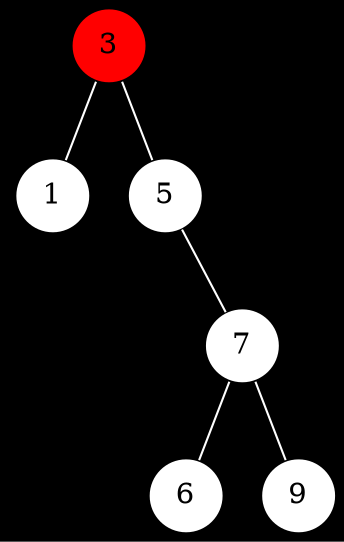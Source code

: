 graph g {
    bgcolor = black;
    3 -- 1 [color = white];
    3 -- 5 [color = white];
    5 -- NULL [style = "invis"];
    5 -- 7 [color = white];
    7 -- 6 [color = white];
    7 -- 9 [color = white];
    1 [shape = circle, style = filled, fillcolor = white];
    3 [shape = circle, style = filled, fillcolor = red];
    5 [shape = circle, style = filled, fillcolor = white];
    7 [shape = circle, style = filled, fillcolor = white];
    9 [shape = circle, style = filled, fillcolor = white];
    6 [shape = circle, style = filled, fillcolor = white];
    NULL [style = "invis"];
}

//dot rlr1.dot | gvpr -c -f binarytree.gvpr | neato -n -Tpng -o rlr1s.png